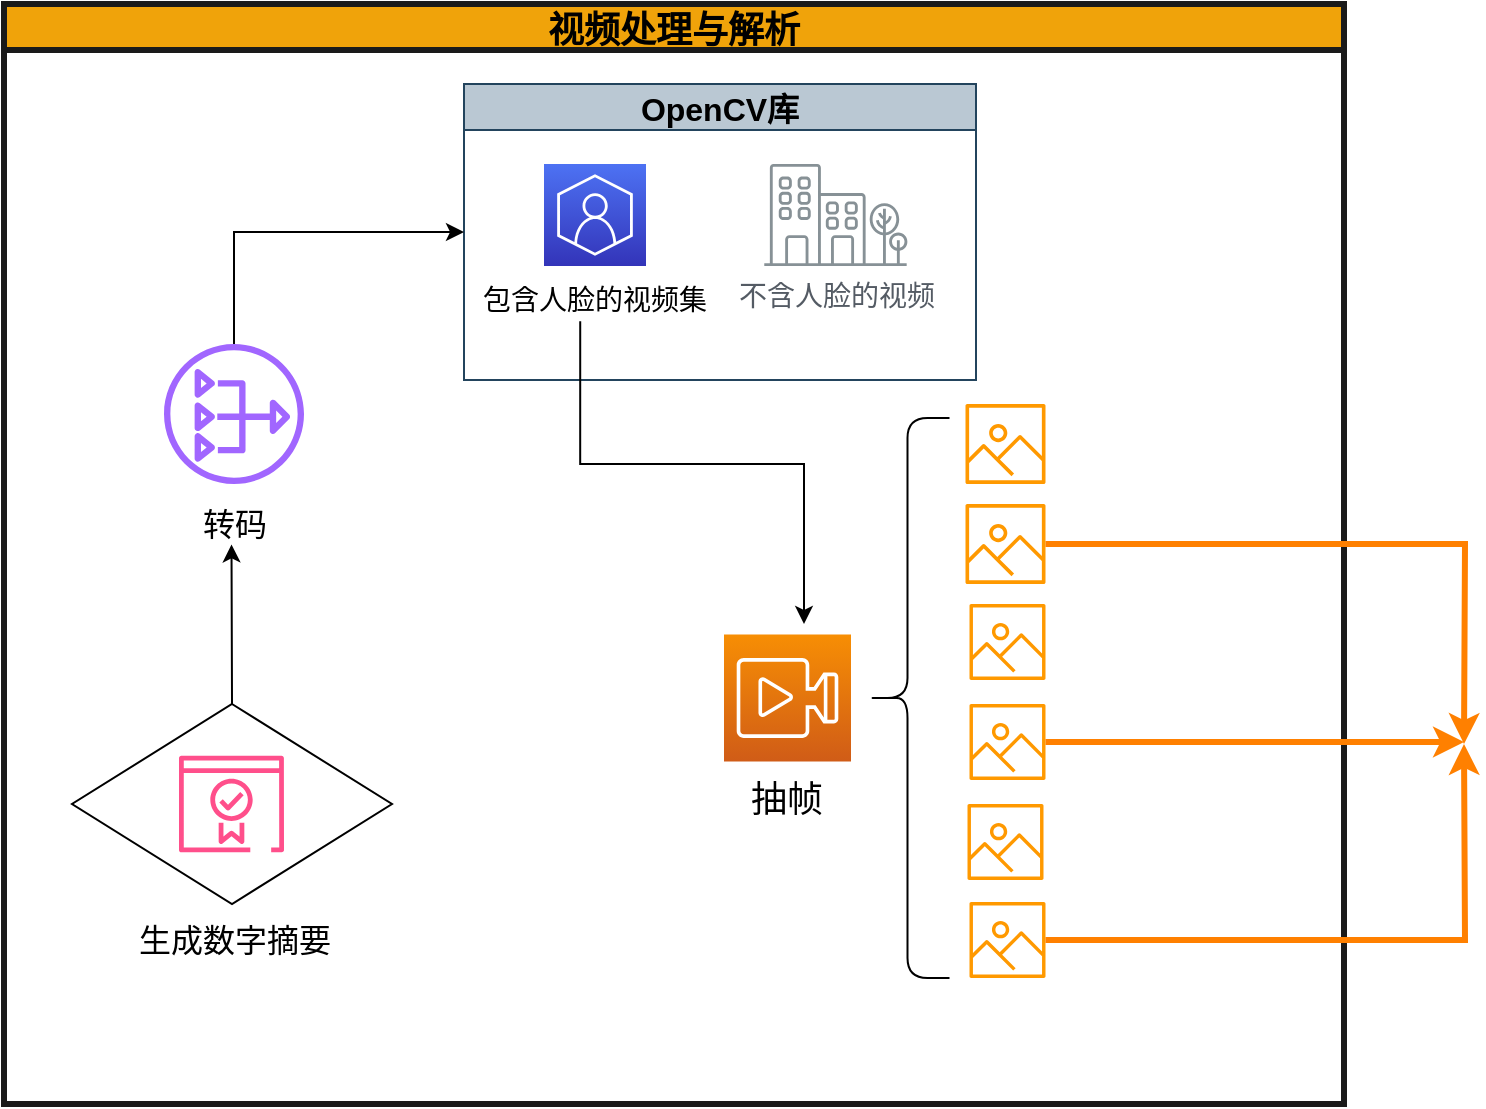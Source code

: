 <mxfile version="15.4.3" type="github">
  <diagram id="DYqa0bQyFwnoBKbrfp7d" name="Page-1">
    <mxGraphModel dx="1550" dy="779" grid="1" gridSize="10" guides="1" tooltips="1" connect="1" arrows="1" fold="1" page="1" pageScale="1" pageWidth="1200" pageHeight="1920" math="0" shadow="0">
      <root>
        <mxCell id="0" />
        <mxCell id="1" parent="0" />
        <mxCell id="aDZhe6-dUOn2yggP2FIa-1" value="视频处理与解析" style="swimlane;fillColor=#f0a30a;strokeColor=#1A1A1A;fontColor=#000000;strokeWidth=3;fontSize=18;" parent="1" vertex="1">
          <mxGeometry x="260" y="60" width="670" height="550" as="geometry" />
        </mxCell>
        <mxCell id="aDZhe6-dUOn2yggP2FIa-2" value="" style="rhombus;whiteSpace=wrap;html=1;" parent="aDZhe6-dUOn2yggP2FIa-1" vertex="1">
          <mxGeometry x="34" y="350" width="160" height="100" as="geometry" />
        </mxCell>
        <mxCell id="aDZhe6-dUOn2yggP2FIa-3" value="&lt;font style=&quot;font-size: 16px&quot;&gt;生成数字摘要&lt;/font&gt;" style="text;html=1;resizable=0;autosize=1;align=center;verticalAlign=middle;points=[];fillColor=none;strokeColor=none;rounded=0;" parent="aDZhe6-dUOn2yggP2FIa-1" vertex="1">
          <mxGeometry x="60" y="458" width="110" height="20" as="geometry" />
        </mxCell>
        <mxCell id="aDZhe6-dUOn2yggP2FIa-4" value="" style="sketch=0;outlineConnect=0;fontColor=#232F3E;gradientColor=none;fillColor=#FF4F8B;strokeColor=none;dashed=0;verticalLabelPosition=bottom;verticalAlign=top;align=center;html=1;fontSize=12;fontStyle=0;aspect=fixed;pointerEvents=1;shape=mxgraph.aws4.certificate_manager_2;fontFamily=Helvetica;" parent="aDZhe6-dUOn2yggP2FIa-1" vertex="1">
          <mxGeometry x="87.5" y="373.75" width="52.5" height="52.5" as="geometry" />
        </mxCell>
        <mxCell id="aDZhe6-dUOn2yggP2FIa-5" value="" style="sketch=0;outlineConnect=0;fontColor=#232F3E;gradientColor=none;fillColor=#A166FF;strokeColor=none;dashed=0;verticalLabelPosition=bottom;verticalAlign=top;align=center;html=1;fontSize=12;fontStyle=0;aspect=fixed;pointerEvents=1;shape=mxgraph.aws4.nat_gateway;" parent="aDZhe6-dUOn2yggP2FIa-1" vertex="1">
          <mxGeometry x="80" y="170" width="70" height="70" as="geometry" />
        </mxCell>
        <mxCell id="aDZhe6-dUOn2yggP2FIa-6" value="&lt;font style=&quot;font-size: 16px&quot;&gt;转码&lt;/font&gt;" style="text;html=1;resizable=0;autosize=1;align=center;verticalAlign=middle;points=[];fillColor=none;strokeColor=none;rounded=0;fontSize=14;" parent="aDZhe6-dUOn2yggP2FIa-1" vertex="1">
          <mxGeometry x="90" y="250" width="50" height="20" as="geometry" />
        </mxCell>
        <mxCell id="aDZhe6-dUOn2yggP2FIa-7" style="edgeStyle=orthogonalEdgeStyle;rounded=0;orthogonalLoop=1;jettySize=auto;html=1;exitX=0.5;exitY=0;exitDx=0;exitDy=0;entryX=0.475;entryY=1.01;entryDx=0;entryDy=0;entryPerimeter=0;" parent="aDZhe6-dUOn2yggP2FIa-1" source="aDZhe6-dUOn2yggP2FIa-2" target="aDZhe6-dUOn2yggP2FIa-6" edge="1">
          <mxGeometry relative="1" as="geometry">
            <mxPoint x="45" y="200" as="targetPoint" />
            <Array as="points">
              <mxPoint x="114" y="348" />
            </Array>
          </mxGeometry>
        </mxCell>
        <mxCell id="aDZhe6-dUOn2yggP2FIa-8" value="OpenCV库" style="swimlane;fontSize=16;startSize=23;fillColor=#bac8d3;strokeColor=#23445d;" parent="aDZhe6-dUOn2yggP2FIa-1" vertex="1">
          <mxGeometry x="230" y="40" width="256" height="148" as="geometry" />
        </mxCell>
        <mxCell id="aDZhe6-dUOn2yggP2FIa-9" value="&lt;font style=&quot;font-size: 14px&quot;&gt;包含人脸的视频集&lt;/font&gt;" style="text;html=1;resizable=0;autosize=1;align=center;verticalAlign=middle;points=[];fillColor=none;strokeColor=none;rounded=0;" parent="aDZhe6-dUOn2yggP2FIa-8" vertex="1">
          <mxGeometry y="98" width="130" height="20" as="geometry" />
        </mxCell>
        <mxCell id="aDZhe6-dUOn2yggP2FIa-10" value="" style="sketch=0;points=[[0,0,0],[0.25,0,0],[0.5,0,0],[0.75,0,0],[1,0,0],[0,1,0],[0.25,1,0],[0.5,1,0],[0.75,1,0],[1,1,0],[0,0.25,0],[0,0.5,0],[0,0.75,0],[1,0.25,0],[1,0.5,0],[1,0.75,0]];outlineConnect=0;fontColor=#232F3E;gradientColor=#4D72F3;gradientDirection=north;fillColor=#3334B9;strokeColor=#ffffff;dashed=0;verticalLabelPosition=bottom;verticalAlign=top;align=center;html=1;fontSize=12;fontStyle=0;aspect=fixed;shape=mxgraph.aws4.resourceIcon;resIcon=mxgraph.aws4.customer_enablement;" parent="aDZhe6-dUOn2yggP2FIa-8" vertex="1">
          <mxGeometry x="40" y="40" width="51" height="51" as="geometry" />
        </mxCell>
        <mxCell id="aDZhe6-dUOn2yggP2FIa-11" value="&lt;font style=&quot;font-size: 14px&quot;&gt;不含人脸的视频&lt;/font&gt;" style="sketch=0;outlineConnect=0;gradientColor=none;fontColor=#545B64;strokeColor=none;fillColor=#879196;dashed=0;verticalLabelPosition=bottom;verticalAlign=top;align=center;html=1;fontSize=12;fontStyle=0;aspect=fixed;shape=mxgraph.aws4.illustration_office_building;pointerEvents=1" parent="aDZhe6-dUOn2yggP2FIa-8" vertex="1">
          <mxGeometry x="150" y="40" width="71.83" height="51" as="geometry" />
        </mxCell>
        <mxCell id="aDZhe6-dUOn2yggP2FIa-12" value="" style="sketch=0;points=[[0,0,0],[0.25,0,0],[0.5,0,0],[0.75,0,0],[1,0,0],[0,1,0],[0.25,1,0],[0.5,1,0],[0.75,1,0],[1,1,0],[0,0.25,0],[0,0.5,0],[0,0.75,0],[1,0.25,0],[1,0.5,0],[1,0.75,0]];outlineConnect=0;fontColor=#232F3E;gradientColor=#F78E04;gradientDirection=north;fillColor=#D05C17;strokeColor=#ffffff;dashed=0;verticalLabelPosition=bottom;verticalAlign=top;align=center;html=1;fontSize=12;fontStyle=0;aspect=fixed;shape=mxgraph.aws4.resourceIcon;resIcon=mxgraph.aws4.media_services;" parent="aDZhe6-dUOn2yggP2FIa-1" vertex="1">
          <mxGeometry x="360" y="315.25" width="63.5" height="63.5" as="geometry" />
        </mxCell>
        <mxCell id="aDZhe6-dUOn2yggP2FIa-13" style="edgeStyle=orthogonalEdgeStyle;rounded=0;orthogonalLoop=1;jettySize=auto;html=1;exitX=0.447;exitY=1.03;exitDx=0;exitDy=0;exitPerimeter=0;" parent="aDZhe6-dUOn2yggP2FIa-1" source="aDZhe6-dUOn2yggP2FIa-9" edge="1">
          <mxGeometry relative="1" as="geometry">
            <mxPoint x="400" y="310" as="targetPoint" />
            <Array as="points">
              <mxPoint x="288" y="230" />
              <mxPoint x="400" y="230" />
            </Array>
            <mxPoint x="289" y="170" as="sourcePoint" />
          </mxGeometry>
        </mxCell>
        <mxCell id="aDZhe6-dUOn2yggP2FIa-14" value="" style="shape=curlyBracket;whiteSpace=wrap;html=1;rounded=1;" parent="aDZhe6-dUOn2yggP2FIa-1" vertex="1">
          <mxGeometry x="430.75" y="207" width="42" height="280" as="geometry" />
        </mxCell>
        <mxCell id="aDZhe6-dUOn2yggP2FIa-15" value="" style="sketch=0;outlineConnect=0;fontColor=#232F3E;gradientColor=none;fillColor=#FF9900;strokeColor=none;dashed=0;verticalLabelPosition=bottom;verticalAlign=top;align=center;html=1;fontSize=12;fontStyle=0;aspect=fixed;pointerEvents=1;shape=mxgraph.aws4.container_registry_image;" parent="aDZhe6-dUOn2yggP2FIa-1" vertex="1">
          <mxGeometry x="480.75" y="200" width="40" height="40" as="geometry" />
        </mxCell>
        <mxCell id="aDZhe6-dUOn2yggP2FIa-16" value="" style="sketch=0;outlineConnect=0;fontColor=#232F3E;gradientColor=none;fillColor=#FF9900;strokeColor=none;dashed=0;verticalLabelPosition=bottom;verticalAlign=top;align=center;html=1;fontSize=12;fontStyle=0;aspect=fixed;pointerEvents=1;shape=mxgraph.aws4.container_registry_image;" parent="aDZhe6-dUOn2yggP2FIa-1" vertex="1">
          <mxGeometry x="480.75" y="250" width="40" height="40" as="geometry" />
        </mxCell>
        <mxCell id="aDZhe6-dUOn2yggP2FIa-17" value="" style="sketch=0;outlineConnect=0;fontColor=#232F3E;gradientColor=none;fillColor=#FF9900;strokeColor=none;dashed=0;verticalLabelPosition=bottom;verticalAlign=top;align=center;html=1;fontSize=12;fontStyle=0;aspect=fixed;pointerEvents=1;shape=mxgraph.aws4.container_registry_image;" parent="aDZhe6-dUOn2yggP2FIa-1" vertex="1">
          <mxGeometry x="482.75" y="300" width="38" height="38" as="geometry" />
        </mxCell>
        <mxCell id="aDZhe6-dUOn2yggP2FIa-18" value="" style="sketch=0;outlineConnect=0;fontColor=#232F3E;gradientColor=none;fillColor=#FF9900;strokeColor=none;dashed=0;verticalLabelPosition=bottom;verticalAlign=top;align=center;html=1;fontSize=12;fontStyle=0;aspect=fixed;pointerEvents=1;shape=mxgraph.aws4.container_registry_image;" parent="aDZhe6-dUOn2yggP2FIa-1" vertex="1">
          <mxGeometry x="482.75" y="350" width="38" height="38" as="geometry" />
        </mxCell>
        <mxCell id="aDZhe6-dUOn2yggP2FIa-19" value="" style="sketch=0;outlineConnect=0;fontColor=#232F3E;gradientColor=none;fillColor=#FF9900;strokeColor=none;dashed=0;verticalLabelPosition=bottom;verticalAlign=top;align=center;html=1;fontSize=12;fontStyle=0;aspect=fixed;pointerEvents=1;shape=mxgraph.aws4.container_registry_image;" parent="aDZhe6-dUOn2yggP2FIa-1" vertex="1">
          <mxGeometry x="481.75" y="400" width="38" height="38" as="geometry" />
        </mxCell>
        <mxCell id="aDZhe6-dUOn2yggP2FIa-20" value="" style="sketch=0;outlineConnect=0;fontColor=#232F3E;gradientColor=none;fillColor=#FF9900;strokeColor=none;dashed=0;verticalLabelPosition=bottom;verticalAlign=top;align=center;html=1;fontSize=12;fontStyle=0;aspect=fixed;pointerEvents=1;shape=mxgraph.aws4.container_registry_image;" parent="aDZhe6-dUOn2yggP2FIa-1" vertex="1">
          <mxGeometry x="482.75" y="449" width="38" height="38" as="geometry" />
        </mxCell>
        <mxCell id="aDZhe6-dUOn2yggP2FIa-21" value="&lt;font style=&quot;font-size: 18px&quot;&gt;抽帧&lt;/font&gt;" style="text;html=1;resizable=0;autosize=1;align=center;verticalAlign=middle;points=[];fillColor=none;strokeColor=none;rounded=0;" parent="aDZhe6-dUOn2yggP2FIa-1" vertex="1">
          <mxGeometry x="365.75" y="388" width="50" height="20" as="geometry" />
        </mxCell>
        <mxCell id="aDZhe6-dUOn2yggP2FIa-22" style="edgeStyle=orthogonalEdgeStyle;rounded=0;orthogonalLoop=1;jettySize=auto;html=1;entryX=0;entryY=0.5;entryDx=0;entryDy=0;" parent="aDZhe6-dUOn2yggP2FIa-1" source="aDZhe6-dUOn2yggP2FIa-5" target="aDZhe6-dUOn2yggP2FIa-8" edge="1">
          <mxGeometry relative="1" as="geometry">
            <mxPoint x="210" y="185" as="targetPoint" />
            <Array as="points">
              <mxPoint x="115" y="114" />
            </Array>
            <mxPoint x="45" y="170" as="sourcePoint" />
          </mxGeometry>
        </mxCell>
        <mxCell id="aDZhe6-dUOn2yggP2FIa-23" style="edgeStyle=orthogonalEdgeStyle;rounded=0;orthogonalLoop=1;jettySize=auto;html=1;fillColor=#e51400;strokeColor=#FF8000;strokeWidth=3;" parent="1" source="aDZhe6-dUOn2yggP2FIa-16" edge="1">
          <mxGeometry relative="1" as="geometry">
            <mxPoint x="990" y="430" as="targetPoint" />
          </mxGeometry>
        </mxCell>
        <mxCell id="aDZhe6-dUOn2yggP2FIa-24" style="edgeStyle=orthogonalEdgeStyle;rounded=0;orthogonalLoop=1;jettySize=auto;html=1;fillColor=#f0a30a;strokeColor=#FF8000;strokeWidth=3;" parent="1" source="aDZhe6-dUOn2yggP2FIa-18" edge="1">
          <mxGeometry relative="1" as="geometry">
            <mxPoint x="990" y="429" as="targetPoint" />
          </mxGeometry>
        </mxCell>
        <mxCell id="aDZhe6-dUOn2yggP2FIa-25" style="edgeStyle=orthogonalEdgeStyle;rounded=0;orthogonalLoop=1;jettySize=auto;html=1;fillColor=#f0a30a;strokeColor=#FF8000;strokeWidth=3;" parent="1" source="aDZhe6-dUOn2yggP2FIa-20" edge="1">
          <mxGeometry relative="1" as="geometry">
            <mxPoint x="990" y="430" as="targetPoint" />
          </mxGeometry>
        </mxCell>
      </root>
    </mxGraphModel>
  </diagram>
</mxfile>

